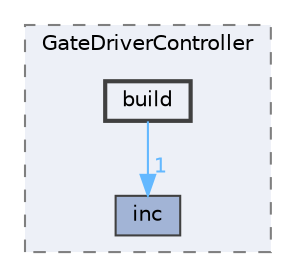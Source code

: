 digraph "EGEMOBİL/EEM_TASK/MotorDriveFeature/GateDriverController/build"
{
 // LATEX_PDF_SIZE
  bgcolor="transparent";
  edge [fontname=Helvetica,fontsize=10,labelfontname=Helvetica,labelfontsize=10];
  node [fontname=Helvetica,fontsize=10,shape=box,height=0.2,width=0.4];
  compound=true
  subgraph clusterdir_21778b4a7cb1351905892a2c63a28d96 {
    graph [ bgcolor="#edf0f7", pencolor="grey50", label="GateDriverController", fontname=Helvetica,fontsize=10 style="filled,dashed", URL="dir_21778b4a7cb1351905892a2c63a28d96.html",tooltip=""]
  dir_35c17fade04af82b40c589b9114dd1c3 [label="inc", fillcolor="#a2b4d6", color="grey25", style="filled", URL="dir_35c17fade04af82b40c589b9114dd1c3.html",tooltip=""];
  dir_4e9863642dcddf2e1998a260193121cb [label="build", fillcolor="#edf0f7", color="grey25", style="filled,bold", URL="dir_4e9863642dcddf2e1998a260193121cb.html",tooltip=""];
  }
  dir_4e9863642dcddf2e1998a260193121cb->dir_35c17fade04af82b40c589b9114dd1c3 [headlabel="1", labeldistance=1.5 headhref="dir_000000_000004.html" href="dir_000000_000004.html" color="steelblue1" fontcolor="steelblue1"];
}
